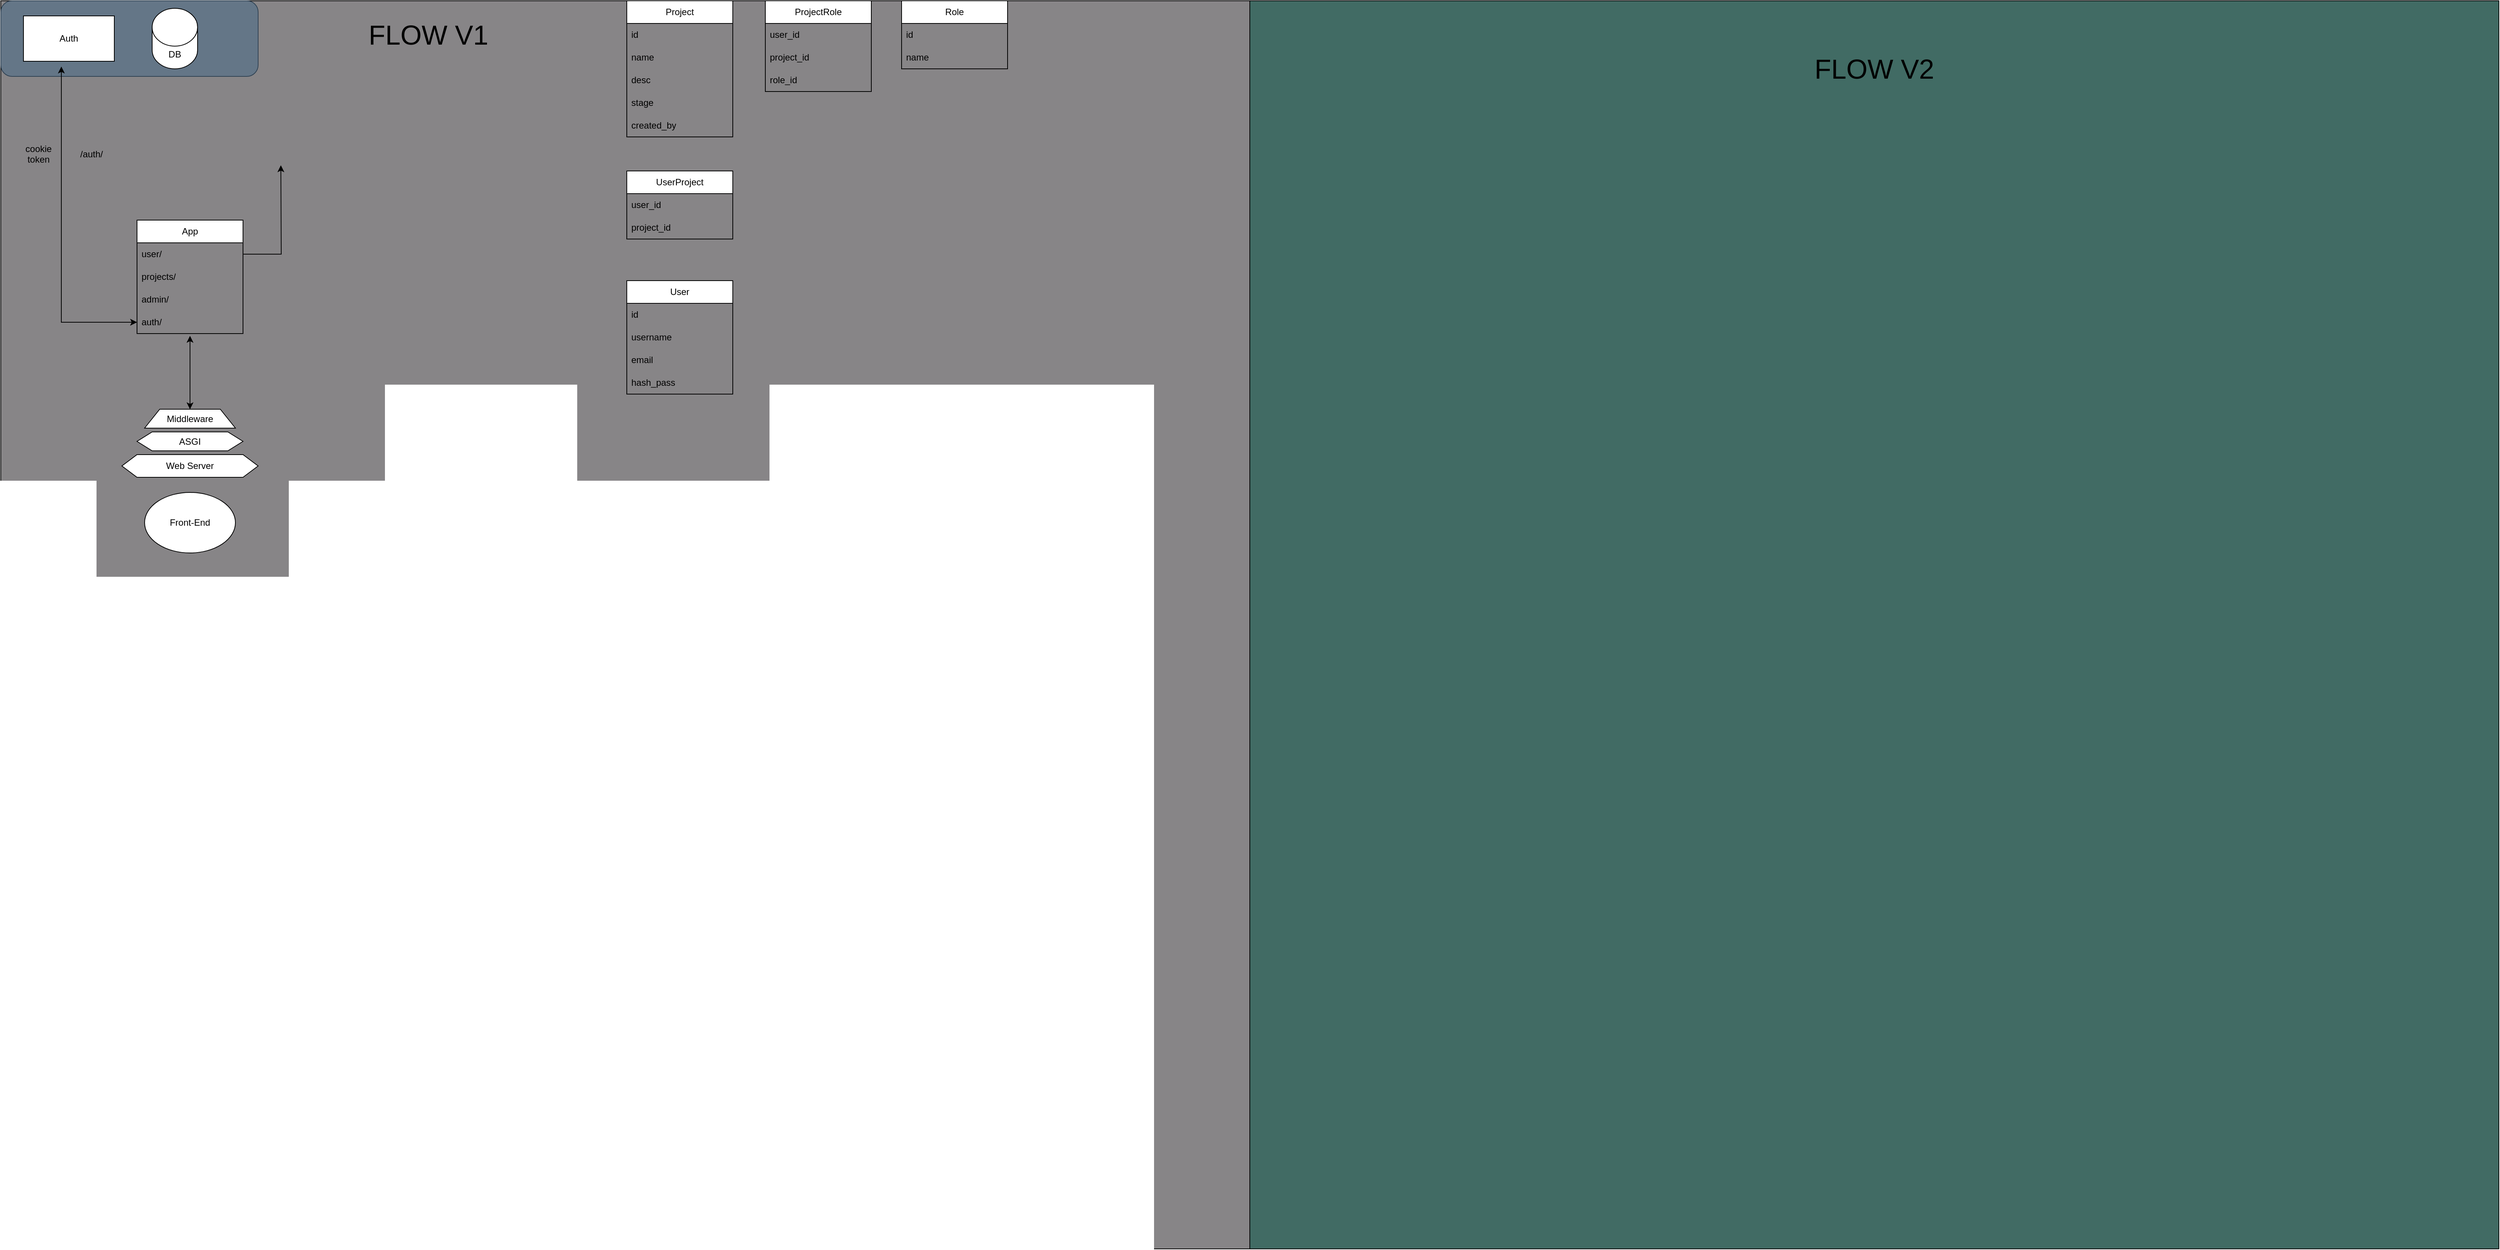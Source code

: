 <mxfile version="24.7.1" type="github">
  <diagram id="C5RBs43oDa-KdzZeNtuy" name="Page-1">
    <mxGraphModel dx="2391" dy="1094" grid="1" gridSize="10" guides="1" tooltips="1" connect="1" arrows="1" fold="1" page="1" pageScale="1" pageWidth="827" pageHeight="1169" math="0" shadow="0">
      <root>
        <mxCell id="WIyWlLk6GJQsqaUBKTNV-0" />
        <mxCell id="WIyWlLk6GJQsqaUBKTNV-1" parent="WIyWlLk6GJQsqaUBKTNV-0" />
        <mxCell id="YAouAVxK6tQ4z9Rrh6uB-109" value="" style="whiteSpace=wrap;html=1;aspect=fixed;gradientColor=none;fillColor=#878587;" parent="WIyWlLk6GJQsqaUBKTNV-1" vertex="1">
          <mxGeometry width="1650" height="1650" as="geometry" />
        </mxCell>
        <mxCell id="YAouAVxK6tQ4z9Rrh6uB-83" value="" style="rounded=1;whiteSpace=wrap;html=1;fillColor=#647687;fontColor=#ffffff;strokeColor=#314354;" parent="WIyWlLk6GJQsqaUBKTNV-1" vertex="1">
          <mxGeometry width="340" height="100" as="geometry" />
        </mxCell>
        <mxCell id="YAouAVxK6tQ4z9Rrh6uB-0" value="Auth" style="rounded=0;whiteSpace=wrap;html=1;" parent="WIyWlLk6GJQsqaUBKTNV-1" vertex="1">
          <mxGeometry x="30" y="20" width="120" height="60" as="geometry" />
        </mxCell>
        <mxCell id="YAouAVxK6tQ4z9Rrh6uB-2" value="DB" style="shape=cylinder3;whiteSpace=wrap;html=1;boundedLbl=1;backgroundOutline=1;size=25;" parent="WIyWlLk6GJQsqaUBKTNV-1" vertex="1">
          <mxGeometry x="200" y="10" width="60" height="80" as="geometry" />
        </mxCell>
        <mxCell id="YAouAVxK6tQ4z9Rrh6uB-3" value="/auth/&lt;div&gt;&lt;br&gt;&lt;/div&gt;" style="text;html=1;align=center;verticalAlign=middle;whiteSpace=wrap;rounded=0;" parent="WIyWlLk6GJQsqaUBKTNV-1" vertex="1">
          <mxGeometry x="90" y="195" width="60" height="30" as="geometry" />
        </mxCell>
        <mxCell id="YAouAVxK6tQ4z9Rrh6uB-6" value="cookie&lt;div&gt;token&lt;div&gt;&lt;br&gt;&lt;/div&gt;&lt;/div&gt;" style="text;html=1;align=center;verticalAlign=middle;whiteSpace=wrap;rounded=0;" parent="WIyWlLk6GJQsqaUBKTNV-1" vertex="1">
          <mxGeometry x="20" y="195" width="60" height="30" as="geometry" />
        </mxCell>
        <mxCell id="YAouAVxK6tQ4z9Rrh6uB-7" value="App" style="swimlane;fontStyle=0;childLayout=stackLayout;horizontal=1;startSize=30;horizontalStack=0;resizeParent=1;resizeParentMax=0;resizeLast=0;collapsible=1;marginBottom=0;whiteSpace=wrap;html=1;" parent="WIyWlLk6GJQsqaUBKTNV-1" vertex="1">
          <mxGeometry x="180" y="290" width="140" height="150" as="geometry">
            <mxRectangle x="560" y="70" width="60" height="30" as="alternateBounds" />
          </mxGeometry>
        </mxCell>
        <mxCell id="YAouAVxK6tQ4z9Rrh6uB-8" value="user/" style="text;strokeColor=none;fillColor=none;align=left;verticalAlign=middle;spacingLeft=4;spacingRight=4;overflow=hidden;points=[[0,0.5],[1,0.5]];portConstraint=eastwest;rotatable=0;whiteSpace=wrap;html=1;" parent="YAouAVxK6tQ4z9Rrh6uB-7" vertex="1">
          <mxGeometry y="30" width="140" height="30" as="geometry" />
        </mxCell>
        <mxCell id="YAouAVxK6tQ4z9Rrh6uB-9" value="projects/" style="text;strokeColor=none;fillColor=none;align=left;verticalAlign=middle;spacingLeft=4;spacingRight=4;overflow=hidden;points=[[0,0.5],[1,0.5]];portConstraint=eastwest;rotatable=0;whiteSpace=wrap;html=1;" parent="YAouAVxK6tQ4z9Rrh6uB-7" vertex="1">
          <mxGeometry y="60" width="140" height="30" as="geometry" />
        </mxCell>
        <mxCell id="YAouAVxK6tQ4z9Rrh6uB-10" value="admin/" style="text;strokeColor=none;fillColor=none;align=left;verticalAlign=middle;spacingLeft=4;spacingRight=4;overflow=hidden;points=[[0,0.5],[1,0.5]];portConstraint=eastwest;rotatable=0;whiteSpace=wrap;html=1;" parent="YAouAVxK6tQ4z9Rrh6uB-7" vertex="1">
          <mxGeometry y="90" width="140" height="30" as="geometry" />
        </mxCell>
        <mxCell id="YAouAVxK6tQ4z9Rrh6uB-77" value="auth/" style="text;strokeColor=none;fillColor=none;align=left;verticalAlign=middle;spacingLeft=4;spacingRight=4;overflow=hidden;points=[[0,0.5],[1,0.5]];portConstraint=eastwest;rotatable=0;whiteSpace=wrap;html=1;" parent="YAouAVxK6tQ4z9Rrh6uB-7" vertex="1">
          <mxGeometry y="120" width="140" height="30" as="geometry" />
        </mxCell>
        <mxCell id="YAouAVxK6tQ4z9Rrh6uB-30" value="Project" style="swimlane;fontStyle=0;childLayout=stackLayout;horizontal=1;startSize=30;horizontalStack=0;resizeParent=1;resizeParentMax=0;resizeLast=0;collapsible=1;marginBottom=0;whiteSpace=wrap;html=1;" parent="WIyWlLk6GJQsqaUBKTNV-1" vertex="1">
          <mxGeometry x="827" width="140" height="180" as="geometry" />
        </mxCell>
        <mxCell id="YAouAVxK6tQ4z9Rrh6uB-63" value="id" style="text;strokeColor=none;fillColor=none;align=left;verticalAlign=middle;spacingLeft=4;spacingRight=4;overflow=hidden;points=[[0,0.5],[1,0.5]];portConstraint=eastwest;rotatable=0;whiteSpace=wrap;html=1;" parent="YAouAVxK6tQ4z9Rrh6uB-30" vertex="1">
          <mxGeometry y="30" width="140" height="30" as="geometry" />
        </mxCell>
        <mxCell id="YAouAVxK6tQ4z9Rrh6uB-31" value="name" style="text;strokeColor=none;fillColor=none;align=left;verticalAlign=middle;spacingLeft=4;spacingRight=4;overflow=hidden;points=[[0,0.5],[1,0.5]];portConstraint=eastwest;rotatable=0;whiteSpace=wrap;html=1;" parent="YAouAVxK6tQ4z9Rrh6uB-30" vertex="1">
          <mxGeometry y="60" width="140" height="30" as="geometry" />
        </mxCell>
        <mxCell id="YAouAVxK6tQ4z9Rrh6uB-72" value="desc" style="text;strokeColor=none;fillColor=none;align=left;verticalAlign=middle;spacingLeft=4;spacingRight=4;overflow=hidden;points=[[0,0.5],[1,0.5]];portConstraint=eastwest;rotatable=0;whiteSpace=wrap;html=1;" parent="YAouAVxK6tQ4z9Rrh6uB-30" vertex="1">
          <mxGeometry y="90" width="140" height="30" as="geometry" />
        </mxCell>
        <mxCell id="YAouAVxK6tQ4z9Rrh6uB-34" value="stage" style="text;strokeColor=none;fillColor=none;align=left;verticalAlign=middle;spacingLeft=4;spacingRight=4;overflow=hidden;points=[[0,0.5],[1,0.5]];portConstraint=eastwest;rotatable=0;whiteSpace=wrap;html=1;" parent="YAouAVxK6tQ4z9Rrh6uB-30" vertex="1">
          <mxGeometry y="120" width="140" height="30" as="geometry" />
        </mxCell>
        <mxCell id="YAouAVxK6tQ4z9Rrh6uB-33" value="created_by" style="text;strokeColor=none;fillColor=none;align=left;verticalAlign=middle;spacingLeft=4;spacingRight=4;overflow=hidden;points=[[0,0.5],[1,0.5]];portConstraint=eastwest;rotatable=0;whiteSpace=wrap;html=1;" parent="YAouAVxK6tQ4z9Rrh6uB-30" vertex="1">
          <mxGeometry y="150" width="140" height="30" as="geometry" />
        </mxCell>
        <mxCell id="YAouAVxK6tQ4z9Rrh6uB-35" value="User" style="swimlane;fontStyle=0;childLayout=stackLayout;horizontal=1;startSize=30;horizontalStack=0;resizeParent=1;resizeParentMax=0;resizeLast=0;collapsible=1;marginBottom=0;whiteSpace=wrap;html=1;" parent="WIyWlLk6GJQsqaUBKTNV-1" vertex="1">
          <mxGeometry x="827" y="370" width="140" height="150" as="geometry" />
        </mxCell>
        <mxCell id="YAouAVxK6tQ4z9Rrh6uB-62" value="id" style="text;strokeColor=none;fillColor=none;align=left;verticalAlign=middle;spacingLeft=4;spacingRight=4;overflow=hidden;points=[[0,0.5],[1,0.5]];portConstraint=eastwest;rotatable=0;whiteSpace=wrap;html=1;" parent="YAouAVxK6tQ4z9Rrh6uB-35" vertex="1">
          <mxGeometry y="30" width="140" height="30" as="geometry" />
        </mxCell>
        <mxCell id="YAouAVxK6tQ4z9Rrh6uB-36" value="username" style="text;strokeColor=none;fillColor=none;align=left;verticalAlign=middle;spacingLeft=4;spacingRight=4;overflow=hidden;points=[[0,0.5],[1,0.5]];portConstraint=eastwest;rotatable=0;whiteSpace=wrap;html=1;" parent="YAouAVxK6tQ4z9Rrh6uB-35" vertex="1">
          <mxGeometry y="60" width="140" height="30" as="geometry" />
        </mxCell>
        <mxCell id="YAouAVxK6tQ4z9Rrh6uB-43" value="email" style="text;strokeColor=none;fillColor=none;align=left;verticalAlign=middle;spacingLeft=4;spacingRight=4;overflow=hidden;points=[[0,0.5],[1,0.5]];portConstraint=eastwest;rotatable=0;whiteSpace=wrap;html=1;" parent="YAouAVxK6tQ4z9Rrh6uB-35" vertex="1">
          <mxGeometry y="90" width="140" height="30" as="geometry" />
        </mxCell>
        <mxCell id="YAouAVxK6tQ4z9Rrh6uB-42" value="hash_pass" style="text;strokeColor=none;fillColor=none;align=left;verticalAlign=middle;spacingLeft=4;spacingRight=4;overflow=hidden;points=[[0,0.5],[1,0.5]];portConstraint=eastwest;rotatable=0;whiteSpace=wrap;html=1;" parent="YAouAVxK6tQ4z9Rrh6uB-35" vertex="1">
          <mxGeometry y="120" width="140" height="30" as="geometry" />
        </mxCell>
        <mxCell id="YAouAVxK6tQ4z9Rrh6uB-45" value="Role" style="swimlane;fontStyle=0;childLayout=stackLayout;horizontal=1;startSize=30;horizontalStack=0;resizeParent=1;resizeParentMax=0;resizeLast=0;collapsible=1;marginBottom=0;whiteSpace=wrap;html=1;" parent="WIyWlLk6GJQsqaUBKTNV-1" vertex="1">
          <mxGeometry x="1190" width="140" height="90" as="geometry" />
        </mxCell>
        <mxCell id="YAouAVxK6tQ4z9Rrh6uB-49" value="id" style="text;strokeColor=none;fillColor=none;align=left;verticalAlign=middle;spacingLeft=4;spacingRight=4;overflow=hidden;points=[[0,0.5],[1,0.5]];portConstraint=eastwest;rotatable=0;whiteSpace=wrap;html=1;" parent="YAouAVxK6tQ4z9Rrh6uB-45" vertex="1">
          <mxGeometry y="30" width="140" height="30" as="geometry" />
        </mxCell>
        <mxCell id="YAouAVxK6tQ4z9Rrh6uB-50" value="name" style="text;strokeColor=none;fillColor=none;align=left;verticalAlign=middle;spacingLeft=4;spacingRight=4;overflow=hidden;points=[[0,0.5],[1,0.5]];portConstraint=eastwest;rotatable=0;whiteSpace=wrap;html=1;" parent="YAouAVxK6tQ4z9Rrh6uB-45" vertex="1">
          <mxGeometry y="60" width="140" height="30" as="geometry" />
        </mxCell>
        <mxCell id="YAouAVxK6tQ4z9Rrh6uB-64" value="UserProject" style="swimlane;fontStyle=0;childLayout=stackLayout;horizontal=1;startSize=30;horizontalStack=0;resizeParent=1;resizeParentMax=0;resizeLast=0;collapsible=1;marginBottom=0;whiteSpace=wrap;html=1;" parent="WIyWlLk6GJQsqaUBKTNV-1" vertex="1">
          <mxGeometry x="827" y="225" width="140" height="90" as="geometry" />
        </mxCell>
        <mxCell id="YAouAVxK6tQ4z9Rrh6uB-65" value="user_id" style="text;strokeColor=none;fillColor=none;align=left;verticalAlign=middle;spacingLeft=4;spacingRight=4;overflow=hidden;points=[[0,0.5],[1,0.5]];portConstraint=eastwest;rotatable=0;whiteSpace=wrap;html=1;" parent="YAouAVxK6tQ4z9Rrh6uB-64" vertex="1">
          <mxGeometry y="30" width="140" height="30" as="geometry" />
        </mxCell>
        <mxCell id="YAouAVxK6tQ4z9Rrh6uB-66" value="project_id" style="text;strokeColor=none;fillColor=none;align=left;verticalAlign=middle;spacingLeft=4;spacingRight=4;overflow=hidden;points=[[0,0.5],[1,0.5]];portConstraint=eastwest;rotatable=0;whiteSpace=wrap;html=1;" parent="YAouAVxK6tQ4z9Rrh6uB-64" vertex="1">
          <mxGeometry y="60" width="140" height="30" as="geometry" />
        </mxCell>
        <mxCell id="YAouAVxK6tQ4z9Rrh6uB-68" value="ProjectRole" style="swimlane;fontStyle=0;childLayout=stackLayout;horizontal=1;startSize=30;horizontalStack=0;resizeParent=1;resizeParentMax=0;resizeLast=0;collapsible=1;marginBottom=0;whiteSpace=wrap;html=1;" parent="WIyWlLk6GJQsqaUBKTNV-1" vertex="1">
          <mxGeometry x="1010" width="140" height="120" as="geometry" />
        </mxCell>
        <mxCell id="YAouAVxK6tQ4z9Rrh6uB-69" value="user_id" style="text;strokeColor=none;fillColor=none;align=left;verticalAlign=middle;spacingLeft=4;spacingRight=4;overflow=hidden;points=[[0,0.5],[1,0.5]];portConstraint=eastwest;rotatable=0;whiteSpace=wrap;html=1;" parent="YAouAVxK6tQ4z9Rrh6uB-68" vertex="1">
          <mxGeometry y="30" width="140" height="30" as="geometry" />
        </mxCell>
        <mxCell id="YAouAVxK6tQ4z9Rrh6uB-70" value="project_id" style="text;strokeColor=none;fillColor=none;align=left;verticalAlign=middle;spacingLeft=4;spacingRight=4;overflow=hidden;points=[[0,0.5],[1,0.5]];portConstraint=eastwest;rotatable=0;whiteSpace=wrap;html=1;" parent="YAouAVxK6tQ4z9Rrh6uB-68" vertex="1">
          <mxGeometry y="60" width="140" height="30" as="geometry" />
        </mxCell>
        <mxCell id="YAouAVxK6tQ4z9Rrh6uB-71" value="role_id" style="text;strokeColor=none;fillColor=none;align=left;verticalAlign=middle;spacingLeft=4;spacingRight=4;overflow=hidden;points=[[0,0.5],[1,0.5]];portConstraint=eastwest;rotatable=0;whiteSpace=wrap;html=1;" parent="YAouAVxK6tQ4z9Rrh6uB-68" vertex="1">
          <mxGeometry y="90" width="140" height="30" as="geometry" />
        </mxCell>
        <mxCell id="YAouAVxK6tQ4z9Rrh6uB-73" value="Web Server" style="shape=hexagon;perimeter=hexagonPerimeter2;whiteSpace=wrap;html=1;fixedSize=1;" parent="WIyWlLk6GJQsqaUBKTNV-1" vertex="1">
          <mxGeometry x="160" y="600" width="180" height="30" as="geometry" />
        </mxCell>
        <mxCell id="YAouAVxK6tQ4z9Rrh6uB-74" value="Front-End" style="ellipse;whiteSpace=wrap;html=1;" parent="WIyWlLk6GJQsqaUBKTNV-1" vertex="1">
          <mxGeometry x="190" y="650" width="120" height="80" as="geometry" />
        </mxCell>
        <mxCell id="YAouAVxK6tQ4z9Rrh6uB-75" value="ASGI" style="shape=hexagon;perimeter=hexagonPerimeter2;whiteSpace=wrap;html=1;fixedSize=1;" parent="WIyWlLk6GJQsqaUBKTNV-1" vertex="1">
          <mxGeometry x="180" y="570" width="140" height="25" as="geometry" />
        </mxCell>
        <mxCell id="YAouAVxK6tQ4z9Rrh6uB-76" value="Middleware" style="shape=trapezoid;perimeter=trapezoidPerimeter;whiteSpace=wrap;html=1;fixedSize=1;" parent="WIyWlLk6GJQsqaUBKTNV-1" vertex="1">
          <mxGeometry x="190" y="540" width="120" height="25" as="geometry" />
        </mxCell>
        <mxCell id="YAouAVxK6tQ4z9Rrh6uB-79" style="edgeStyle=orthogonalEdgeStyle;rounded=0;orthogonalLoop=1;jettySize=auto;html=1;entryX=0.417;entryY=1.117;entryDx=0;entryDy=0;entryPerimeter=0;startArrow=classic;startFill=1;" parent="WIyWlLk6GJQsqaUBKTNV-1" source="YAouAVxK6tQ4z9Rrh6uB-77" target="YAouAVxK6tQ4z9Rrh6uB-0" edge="1">
          <mxGeometry relative="1" as="geometry" />
        </mxCell>
        <mxCell id="YAouAVxK6tQ4z9Rrh6uB-82" value="" style="endArrow=classic;startArrow=classic;html=1;rounded=0;exitX=0.5;exitY=0;exitDx=0;exitDy=0;" parent="WIyWlLk6GJQsqaUBKTNV-1" source="YAouAVxK6tQ4z9Rrh6uB-76" edge="1">
          <mxGeometry width="50" height="50" relative="1" as="geometry">
            <mxPoint x="590" y="390" as="sourcePoint" />
            <mxPoint x="250" y="443" as="targetPoint" />
          </mxGeometry>
        </mxCell>
        <mxCell id="YAouAVxK6tQ4z9Rrh6uB-89" style="edgeStyle=orthogonalEdgeStyle;rounded=0;orthogonalLoop=1;jettySize=auto;html=1;exitX=1;exitY=0.5;exitDx=0;exitDy=0;entryX=0;entryY=0.25;entryDx=0;entryDy=0;" parent="WIyWlLk6GJQsqaUBKTNV-1" source="YAouAVxK6tQ4z9Rrh6uB-8" edge="1">
          <mxGeometry relative="1" as="geometry">
            <mxPoint x="370" y="217.5" as="targetPoint" />
          </mxGeometry>
        </mxCell>
        <mxCell id="YAouAVxK6tQ4z9Rrh6uB-107" value="&lt;font style=&quot;font-size: 36px;&quot;&gt;FLOW V1&lt;br&gt;&lt;/font&gt;" style="text;html=1;align=center;verticalAlign=middle;whiteSpace=wrap;rounded=0;" parent="WIyWlLk6GJQsqaUBKTNV-1" vertex="1">
          <mxGeometry x="470" y="15" width="190" height="60" as="geometry" />
        </mxCell>
        <mxCell id="WJ6aWVcFVciZHsOSN_WI-38" value="" style="whiteSpace=wrap;html=1;aspect=fixed;gradientColor=none;fillColor=#416B64;" vertex="1" parent="WIyWlLk6GJQsqaUBKTNV-1">
          <mxGeometry x="1650" width="1650" height="1650" as="geometry" />
        </mxCell>
        <mxCell id="WJ6aWVcFVciZHsOSN_WI-39" value="&lt;font style=&quot;font-size: 36px;&quot;&gt;FLOW V2&lt;br&gt;&lt;/font&gt;" style="text;html=1;align=center;verticalAlign=middle;whiteSpace=wrap;rounded=0;" vertex="1" parent="WIyWlLk6GJQsqaUBKTNV-1">
          <mxGeometry x="2380" y="60" width="190" height="60" as="geometry" />
        </mxCell>
      </root>
    </mxGraphModel>
  </diagram>
</mxfile>
